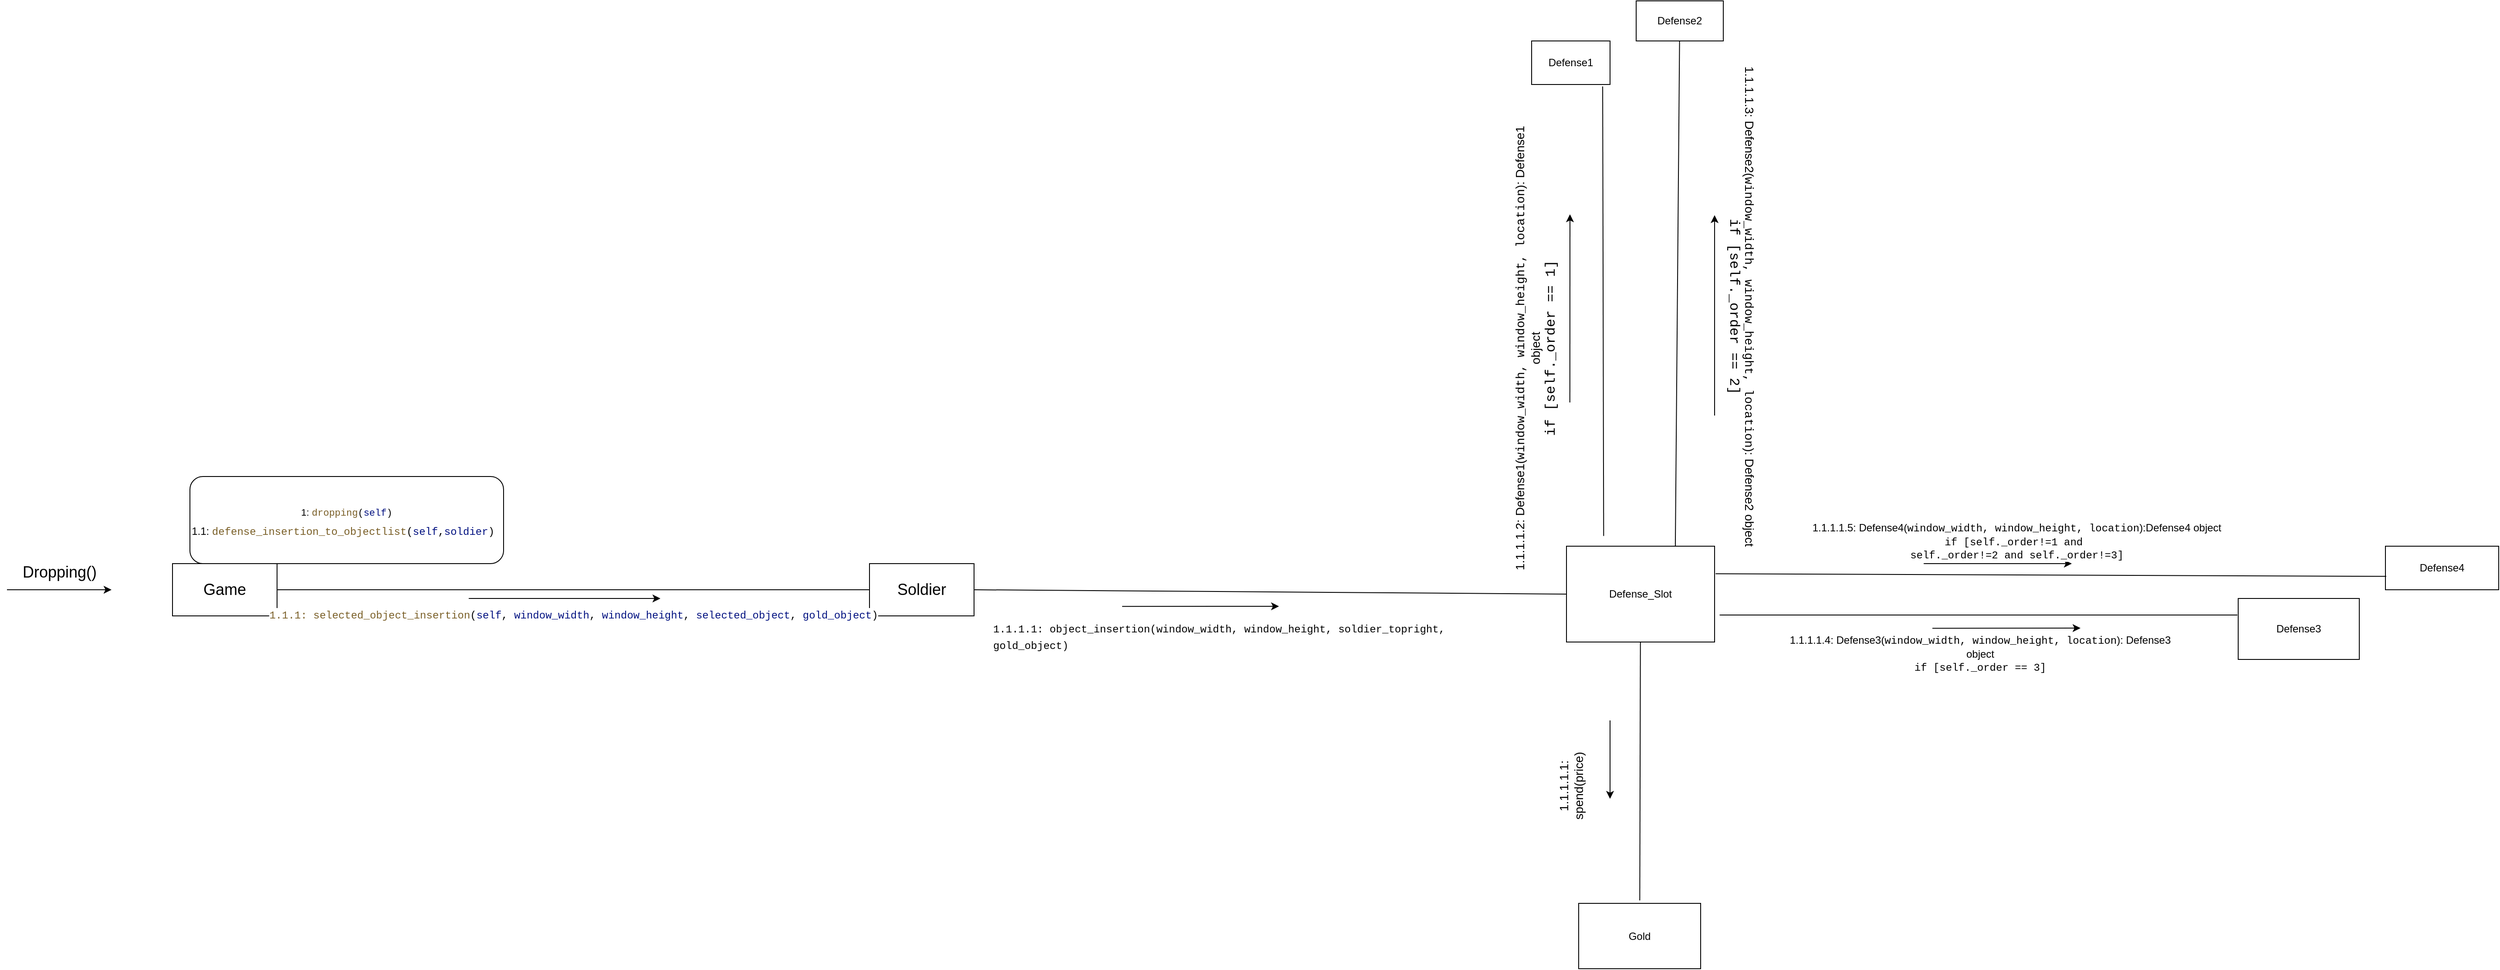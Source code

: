 <mxfile>
    <diagram id="H3O1I_mHfBWtYiaJNCCN" name="Page-1">
        <mxGraphModel dx="3792" dy="2248" grid="0" gridSize="10" guides="1" tooltips="1" connect="1" arrows="1" fold="1" page="0" pageScale="1" pageWidth="827" pageHeight="1169" math="0" shadow="0">
            <root>
                <mxCell id="0"/>
                <mxCell id="1" parent="0"/>
                <mxCell id="10" value="&lt;font&gt;&lt;font style=&quot;font-size: 11px&quot;&gt;1:&amp;nbsp;&lt;span style=&quot;font-family: &amp;#34;consolas&amp;#34; , &amp;#34;courier new&amp;#34; , monospace ; color: rgb(121 , 94 , 38)&quot;&gt;dropping&lt;/span&gt;&lt;span style=&quot;background-color: rgb(255 , 255 , 255) ; font-family: &amp;#34;consolas&amp;#34; , &amp;#34;courier new&amp;#34; , monospace&quot;&gt;(&lt;/span&gt;&lt;span style=&quot;font-family: &amp;#34;consolas&amp;#34; , &amp;#34;courier new&amp;#34; , monospace ; color: rgb(0 , 16 , 128)&quot;&gt;self&lt;/span&gt;&lt;span style=&quot;background-color: rgb(255 , 255 , 255) ; font-family: &amp;#34;consolas&amp;#34; , &amp;#34;courier new&amp;#34; , monospace&quot;&gt;)&lt;/span&gt;&lt;/font&gt;&lt;br&gt;&lt;span style=&quot;font-size: 12px&quot;&gt;1.1:&amp;nbsp;&lt;/span&gt;&lt;span style=&quot;font-size: 12px ; font-family: &amp;#34;consolas&amp;#34; , &amp;#34;courier new&amp;#34; , monospace ; color: rgb(121 , 94 , 38)&quot;&gt;defense_insertion_to_objectlist&lt;/span&gt;&lt;span style=&quot;font-size: 12px ; background-color: rgb(255 , 255 , 255) ; font-family: &amp;#34;consolas&amp;#34; , &amp;#34;courier new&amp;#34; , monospace&quot;&gt;(&lt;/span&gt;&lt;span style=&quot;font-size: 12px ; font-family: &amp;#34;consolas&amp;#34; , &amp;#34;courier new&amp;#34; , monospace ; color: rgb(0 , 16 , 128)&quot;&gt;self&lt;/span&gt;&lt;span style=&quot;font-size: 12px ; background-color: rgb(255 , 255 , 255) ; font-family: &amp;#34;consolas&amp;#34; , &amp;#34;courier new&amp;#34; , monospace&quot;&gt;,&lt;/span&gt;&lt;span style=&quot;font-size: 12px ; font-family: &amp;#34;consolas&amp;#34; , &amp;#34;courier new&amp;#34; , monospace ; color: rgb(0 , 16 , 128)&quot;&gt;soldier&lt;/span&gt;&lt;span style=&quot;font-size: 12px ; background-color: rgb(255 , 255 , 255) ; font-family: &amp;#34;consolas&amp;#34; , &amp;#34;courier new&amp;#34; , monospace&quot;&gt;)&lt;/span&gt;&lt;/font&gt;&lt;span style=&quot;background-color: rgb(255 , 255 , 255) ; font-family: &amp;#34;consolas&amp;#34; , &amp;#34;courier new&amp;#34; , monospace ; font-size: 14px&quot;&gt;&amp;nbsp;&lt;/span&gt;" style="rounded=1;whiteSpace=wrap;html=1;fontSize=18;" parent="1" vertex="1">
                    <mxGeometry x="60" y="70" width="360" height="100" as="geometry"/>
                </mxCell>
                <mxCell id="2" value="&lt;font style=&quot;font-size: 18px&quot;&gt;Game&lt;/font&gt;" style="rounded=0;whiteSpace=wrap;html=1;" parent="1" vertex="1">
                    <mxGeometry x="40" y="170" width="120" height="60" as="geometry"/>
                </mxCell>
                <mxCell id="3" value="&lt;font style=&quot;font-size: 18px&quot;&gt;Soldier&lt;/font&gt;" style="rounded=0;whiteSpace=wrap;html=1;" parent="1" vertex="1">
                    <mxGeometry x="840" y="170" width="120" height="60" as="geometry"/>
                </mxCell>
                <mxCell id="4" value="" style="endArrow=classic;html=1;" parent="1" edge="1">
                    <mxGeometry width="50" height="50" relative="1" as="geometry">
                        <mxPoint x="-150" y="200" as="sourcePoint"/>
                        <mxPoint x="-30" y="200" as="targetPoint"/>
                    </mxGeometry>
                </mxCell>
                <mxCell id="5" value="&lt;font style=&quot;font-size: 18px&quot;&gt;Dropping()&lt;/font&gt;" style="edgeLabel;html=1;align=center;verticalAlign=middle;resizable=0;points=[];" parent="4" vertex="1" connectable="0">
                    <mxGeometry x="-0.333" y="1" relative="1" as="geometry">
                        <mxPoint x="20" y="-19" as="offset"/>
                    </mxGeometry>
                </mxCell>
                <mxCell id="9" value="" style="endArrow=none;html=1;fontSize=18;entryX=0;entryY=0.5;entryDx=0;entryDy=0;exitX=1;exitY=0.5;exitDx=0;exitDy=0;" parent="1" source="2" target="3" edge="1">
                    <mxGeometry width="50" height="50" relative="1" as="geometry">
                        <mxPoint x="290" y="210" as="sourcePoint"/>
                        <mxPoint x="340" y="160" as="targetPoint"/>
                    </mxGeometry>
                </mxCell>
                <mxCell id="11" value="" style="endArrow=classic;html=1;fontSize=12;" parent="1" edge="1">
                    <mxGeometry width="50" height="50" relative="1" as="geometry">
                        <mxPoint x="380" y="210" as="sourcePoint"/>
                        <mxPoint x="600" y="210" as="targetPoint"/>
                    </mxGeometry>
                </mxCell>
                <mxCell id="12" value="&lt;div style=&quot;font-family: &amp;#34;consolas&amp;#34; , &amp;#34;courier new&amp;#34; , monospace ; line-height: 19px&quot;&gt;&lt;font style=&quot;font-size: 12px&quot;&gt;&lt;span style=&quot;color: rgb(121 , 94 , 38)&quot;&gt;1.1.1: selected_object_insertion&lt;/span&gt;(&lt;span style=&quot;color: rgb(0 , 16 , 128)&quot;&gt;self&lt;/span&gt;, &lt;span style=&quot;color: rgb(0 , 16 , 128)&quot;&gt;window_width&lt;/span&gt;, &lt;span style=&quot;color: rgb(0 , 16 , 128)&quot;&gt;window_height&lt;/span&gt;, &lt;span style=&quot;color: rgb(0 , 16 , 128)&quot;&gt;selected_object&lt;/span&gt;, &lt;span style=&quot;color: rgb(0 , 16 , 128)&quot;&gt;gold_object&lt;/span&gt;)&lt;/font&gt;&lt;/div&gt;" style="edgeLabel;html=1;align=center;verticalAlign=middle;resizable=0;points=[];fontSize=12;" parent="11" vertex="1" connectable="0">
                    <mxGeometry x="-0.091" y="-2" relative="1" as="geometry">
                        <mxPoint x="20" y="18" as="offset"/>
                    </mxGeometry>
                </mxCell>
                <mxCell id="48" style="edgeStyle=none;html=1;fontSize=12;fontColor=#000000;endArrow=none;endFill=0;entryX=0.501;entryY=-0.045;entryDx=0;entryDy=0;entryPerimeter=0;" parent="1" source="49" target="54" edge="1">
                    <mxGeometry relative="1" as="geometry">
                        <mxPoint x="1725" y="391" as="targetPoint"/>
                    </mxGeometry>
                </mxCell>
                <mxCell id="49" value="" style="shape=table;startSize=0;container=1;collapsible=0;childLayout=tableLayout;" parent="1" vertex="1">
                    <mxGeometry x="1640" y="150" width="170" height="110" as="geometry"/>
                </mxCell>
                <mxCell id="50" value="" style="shape=partialRectangle;collapsible=0;dropTarget=0;pointerEvents=0;fillColor=none;top=0;left=0;bottom=0;right=0;points=[[0,0.5],[1,0.5]];portConstraint=eastwest;" parent="49" vertex="1">
                    <mxGeometry width="170" height="110" as="geometry"/>
                </mxCell>
                <mxCell id="51" value="Defense_Slot" style="shape=partialRectangle;html=1;whiteSpace=wrap;connectable=0;overflow=hidden;fillColor=none;top=0;left=0;bottom=0;right=0;pointerEvents=1;" parent="50" vertex="1">
                    <mxGeometry width="170" height="110" as="geometry">
                        <mxRectangle width="170" height="110" as="alternateBounds"/>
                    </mxGeometry>
                </mxCell>
                <mxCell id="52" value="&lt;div style=&quot;background-color: rgb(255 , 255 , 255) ; font-family: &amp;#34;consolas&amp;#34; , &amp;#34;courier new&amp;#34; , monospace ; font-weight: normal ; line-height: 19px&quot;&gt;&lt;div&gt;&lt;font style=&quot;font-size: 12px&quot;&gt;1.1.1.1: object_insertion(&lt;/font&gt;&lt;span style=&quot;font-family: &amp;#34;consolas&amp;#34; , &amp;#34;courier new&amp;#34; , monospace&quot;&gt;window_width&lt;/span&gt;&lt;span style=&quot;font-family: &amp;#34;consolas&amp;#34; , &amp;#34;courier new&amp;#34; , monospace&quot;&gt;, &lt;/span&gt;&lt;span style=&quot;font-family: &amp;#34;consolas&amp;#34; , &amp;#34;courier new&amp;#34; , monospace&quot;&gt;window_height&lt;/span&gt;&lt;span style=&quot;font-family: &amp;#34;consolas&amp;#34; , &amp;#34;courier new&amp;#34; , monospace&quot;&gt;, &lt;/span&gt;&lt;span style=&quot;font-family: &amp;#34;consolas&amp;#34; , &amp;#34;courier new&amp;#34; , monospace&quot;&gt;soldier_topright&lt;/span&gt;&lt;span style=&quot;font-family: &amp;#34;consolas&amp;#34; , &amp;#34;courier new&amp;#34; , monospace&quot;&gt;, &lt;/span&gt;&lt;span style=&quot;font-family: &amp;#34;consolas&amp;#34; , &amp;#34;courier new&amp;#34; , monospace&quot;&gt;gold_object&lt;/span&gt;)&lt;/div&gt;&lt;/div&gt;" style="text;whiteSpace=wrap;html=1;fontSize=12;fontColor=#000000;" parent="1" vertex="1">
                    <mxGeometry x="980" y="230" width="570" height="30" as="geometry"/>
                </mxCell>
                <mxCell id="53" value="" style="shape=table;startSize=0;container=1;collapsible=0;childLayout=tableLayout;" parent="1" vertex="1">
                    <mxGeometry x="1654" y="560" width="140" height="75" as="geometry"/>
                </mxCell>
                <mxCell id="54" value="" style="shape=partialRectangle;collapsible=0;dropTarget=0;pointerEvents=0;fillColor=none;top=0;left=0;bottom=0;right=0;points=[[0,0.5],[1,0.5]];portConstraint=eastwest;" parent="53" vertex="1">
                    <mxGeometry width="140" height="75" as="geometry"/>
                </mxCell>
                <mxCell id="55" value="Gold" style="shape=partialRectangle;html=1;whiteSpace=wrap;connectable=0;overflow=hidden;fillColor=none;top=0;left=0;bottom=0;right=0;pointerEvents=1;" parent="54" vertex="1">
                    <mxGeometry width="140" height="75" as="geometry">
                        <mxRectangle width="140" height="75" as="alternateBounds"/>
                    </mxGeometry>
                </mxCell>
                <mxCell id="56" value="&lt;font style=&quot;font-size: 14px&quot;&gt;1.1.1.1.1: spend(price)&lt;/font&gt;" style="text;html=1;strokeColor=none;fillColor=none;align=center;verticalAlign=middle;whiteSpace=wrap;rounded=0;fontSize=12;fontColor=#000000;rotation=270;" parent="1" vertex="1">
                    <mxGeometry x="1605" y="410" width="80" height="30" as="geometry"/>
                </mxCell>
                <mxCell id="57" value="" style="endArrow=none;html=1;fontSize=12;fontColor=#000000;exitX=0.251;exitY=-0.107;exitDx=0;exitDy=0;exitPerimeter=0;entryX=0.906;entryY=1.044;entryDx=0;entryDy=0;entryPerimeter=0;" parent="1" source="50" target="66" edge="1">
                    <mxGeometry width="50" height="50" relative="1" as="geometry">
                        <mxPoint x="1740" y="128.5" as="sourcePoint"/>
                        <mxPoint x="1740" y="-16.5" as="targetPoint"/>
                    </mxGeometry>
                </mxCell>
                <mxCell id="58" value="" style="endArrow=none;html=1;fontSize=12;fontColor=#000000;exitX=0.735;exitY=0;exitDx=0;exitDy=0;exitPerimeter=0;" parent="1" source="50" target="63" edge="1">
                    <mxGeometry width="50" height="50" relative="1" as="geometry">
                        <mxPoint x="2149.23" y="202" as="sourcePoint"/>
                        <mxPoint x="2149.23" y="57" as="targetPoint"/>
                    </mxGeometry>
                </mxCell>
                <mxCell id="59" value="" style="shape=table;startSize=0;container=1;collapsible=0;childLayout=tableLayout;" parent="1" vertex="1">
                    <mxGeometry x="2411" y="210" width="139" height="70" as="geometry"/>
                </mxCell>
                <mxCell id="60" value="" style="shape=partialRectangle;collapsible=0;dropTarget=0;pointerEvents=0;fillColor=none;top=0;left=0;bottom=0;right=0;points=[[0,0.5],[1,0.5]];portConstraint=eastwest;" parent="59" vertex="1">
                    <mxGeometry width="139" height="70" as="geometry"/>
                </mxCell>
                <mxCell id="61" value="Defense3" style="shape=partialRectangle;html=1;whiteSpace=wrap;connectable=0;overflow=hidden;fillColor=none;top=0;left=0;bottom=0;right=0;pointerEvents=1;" parent="60" vertex="1">
                    <mxGeometry width="139" height="70" as="geometry">
                        <mxRectangle width="139" height="70" as="alternateBounds"/>
                    </mxGeometry>
                </mxCell>
                <mxCell id="62" value="" style="shape=table;startSize=0;container=1;collapsible=0;childLayout=tableLayout;" parent="1" vertex="1">
                    <mxGeometry x="1720" y="-476" width="100" height="46" as="geometry"/>
                </mxCell>
                <mxCell id="63" value="" style="shape=partialRectangle;collapsible=0;dropTarget=0;pointerEvents=0;fillColor=none;top=0;left=0;bottom=0;right=0;points=[[0,0.5],[1,0.5]];portConstraint=eastwest;" parent="62" vertex="1">
                    <mxGeometry width="100" height="46" as="geometry"/>
                </mxCell>
                <mxCell id="64" value="Defense2" style="shape=partialRectangle;html=1;whiteSpace=wrap;connectable=0;overflow=hidden;fillColor=none;top=0;left=0;bottom=0;right=0;pointerEvents=1;" parent="63" vertex="1">
                    <mxGeometry width="100" height="46" as="geometry">
                        <mxRectangle width="100" height="46" as="alternateBounds"/>
                    </mxGeometry>
                </mxCell>
                <mxCell id="65" value="" style="shape=table;startSize=0;container=1;collapsible=0;childLayout=tableLayout;" parent="1" vertex="1">
                    <mxGeometry x="1600" y="-430" width="90" height="50" as="geometry"/>
                </mxCell>
                <mxCell id="66" value="" style="shape=partialRectangle;collapsible=0;dropTarget=0;pointerEvents=0;fillColor=none;top=0;left=0;bottom=0;right=0;points=[[0,0.5],[1,0.5]];portConstraint=eastwest;" parent="65" vertex="1">
                    <mxGeometry width="90" height="50" as="geometry"/>
                </mxCell>
                <mxCell id="67" value="Defense1" style="shape=partialRectangle;html=1;whiteSpace=wrap;connectable=0;overflow=hidden;fillColor=none;top=0;left=0;bottom=0;right=0;pointerEvents=1;" parent="66" vertex="1">
                    <mxGeometry width="90" height="50" as="geometry">
                        <mxRectangle width="90" height="50" as="alternateBounds"/>
                    </mxGeometry>
                </mxCell>
                <mxCell id="68" value="" style="endArrow=classic;html=1;fontSize=12;fontColor=#000000;" parent="1" edge="1">
                    <mxGeometry width="50" height="50" relative="1" as="geometry">
                        <mxPoint x="1130" y="219.13" as="sourcePoint"/>
                        <mxPoint x="1310" y="219" as="targetPoint"/>
                    </mxGeometry>
                </mxCell>
                <mxCell id="69" value="" style="endArrow=classic;html=1;fontSize=12;fontColor=#000000;" parent="1" edge="1">
                    <mxGeometry width="50" height="50" relative="1" as="geometry">
                        <mxPoint x="1690" y="350.0" as="sourcePoint"/>
                        <mxPoint x="1690" y="440.0" as="targetPoint"/>
                    </mxGeometry>
                </mxCell>
                <mxCell id="70" value="" style="endArrow=classic;html=1;fontSize=12;fontColor=#000000;" parent="1" edge="1">
                    <mxGeometry width="50" height="50" relative="1" as="geometry">
                        <mxPoint x="1643.89" y="-15" as="sourcePoint"/>
                        <mxPoint x="1644" y="-231" as="targetPoint"/>
                    </mxGeometry>
                </mxCell>
                <mxCell id="71" value="" style="endArrow=classic;html=1;fontSize=12;fontColor=#000000;" parent="1" edge="1">
                    <mxGeometry width="50" height="50" relative="1" as="geometry">
                        <mxPoint x="1810" as="sourcePoint"/>
                        <mxPoint x="1810" y="-230" as="targetPoint"/>
                    </mxGeometry>
                </mxCell>
                <mxCell id="72" value="" style="endArrow=classic;html=1;fontSize=12;fontColor=#000000;" parent="1" edge="1">
                    <mxGeometry width="50" height="50" relative="1" as="geometry">
                        <mxPoint x="2060" y="244.23" as="sourcePoint"/>
                        <mxPoint x="2230" y="244" as="targetPoint"/>
                    </mxGeometry>
                </mxCell>
                <mxCell id="73" value="&lt;font style=&quot;font-size: 14px&quot;&gt;1.1.1.1.2: Defense1(&lt;span style=&quot;font-family: &amp;#34;consolas&amp;#34; , &amp;#34;courier new&amp;#34; , monospace&quot;&gt;window_width&lt;/span&gt;&lt;span style=&quot;background-color: rgb(255 , 255 , 255) ; font-family: &amp;#34;consolas&amp;#34; , &amp;#34;courier new&amp;#34; , monospace&quot;&gt;, &lt;/span&gt;&lt;span style=&quot;font-family: &amp;#34;consolas&amp;#34; , &amp;#34;courier new&amp;#34; , monospace&quot;&gt;window_height&lt;/span&gt;&lt;span style=&quot;background-color: rgb(255 , 255 , 255) ; font-family: &amp;#34;consolas&amp;#34; , &amp;#34;courier new&amp;#34; , monospace&quot;&gt;, &lt;/span&gt;&lt;span style=&quot;font-family: &amp;#34;consolas&amp;#34; , &amp;#34;courier new&amp;#34; , monospace&quot;&gt;location&lt;/span&gt;): Defense1 object&lt;br&gt;&lt;/font&gt;&lt;div style=&quot;background-color: rgb(255 , 255 , 255) ; font-family: &amp;#34;consolas&amp;#34; , &amp;#34;courier new&amp;#34; , monospace ; line-height: 19px&quot;&gt;&lt;font size=&quot;3&quot;&gt;if&amp;nbsp;[self._order == 1]&lt;/font&gt;&lt;/div&gt;" style="text;html=1;strokeColor=none;fillColor=none;align=center;verticalAlign=middle;whiteSpace=wrap;rounded=0;fontSize=12;fontColor=#000000;rotation=-90;" parent="1" vertex="1">
                    <mxGeometry x="1345" y="-90" width="520" height="25" as="geometry"/>
                </mxCell>
                <mxCell id="74" value="&lt;font style=&quot;font-size: 14px&quot;&gt;1.1.1.1.3: Defense2(&lt;span style=&quot;font-family: &amp;#34;consolas&amp;#34; , &amp;#34;courier new&amp;#34; , monospace&quot;&gt;window_width&lt;/span&gt;&lt;span style=&quot;background-color: rgb(255 , 255 , 255) ; font-family: &amp;#34;consolas&amp;#34; , &amp;#34;courier new&amp;#34; , monospace&quot;&gt;, &lt;/span&gt;&lt;span style=&quot;font-family: &amp;#34;consolas&amp;#34; , &amp;#34;courier new&amp;#34; , monospace&quot;&gt;window_height&lt;/span&gt;&lt;span style=&quot;background-color: rgb(255 , 255 , 255) ; font-family: &amp;#34;consolas&amp;#34; , &amp;#34;courier new&amp;#34; , monospace&quot;&gt;, &lt;/span&gt;&lt;span style=&quot;font-family: &amp;#34;consolas&amp;#34; , &amp;#34;courier new&amp;#34; , monospace&quot;&gt;location&lt;/span&gt;):&amp;nbsp;Defense2 object&lt;br&gt;&lt;/font&gt;&lt;div style=&quot;background-color: rgb(255 , 255 , 255) ; font-family: &amp;#34;consolas&amp;#34; , &amp;#34;courier new&amp;#34; , monospace ; line-height: 19px&quot;&gt;&lt;font size=&quot;3&quot;&gt;if&amp;nbsp;[self._order == 2]&lt;/font&gt;&lt;/div&gt;" style="text;html=1;strokeColor=none;fillColor=none;align=center;verticalAlign=middle;whiteSpace=wrap;rounded=0;fontSize=12;fontColor=#000000;rotation=90;" parent="1" vertex="1">
                    <mxGeometry x="1560" y="-140" width="560" height="30" as="geometry"/>
                </mxCell>
                <mxCell id="75" value="&lt;font style=&quot;font-size: 12px&quot;&gt;1.1.1.1.4: Defense3(&lt;span style=&quot;font-family: &amp;#34;consolas&amp;#34; , &amp;#34;courier new&amp;#34; , monospace&quot;&gt;window_width&lt;/span&gt;&lt;span style=&quot;background-color: rgb(255 , 255 , 255) ; font-family: &amp;#34;consolas&amp;#34; , &amp;#34;courier new&amp;#34; , monospace&quot;&gt;, &lt;/span&gt;&lt;span style=&quot;font-family: &amp;#34;consolas&amp;#34; , &amp;#34;courier new&amp;#34; , monospace&quot;&gt;window_height&lt;/span&gt;&lt;span style=&quot;background-color: rgb(255 , 255 , 255) ; font-family: &amp;#34;consolas&amp;#34; , &amp;#34;courier new&amp;#34; , monospace&quot;&gt;, &lt;/span&gt;&lt;span style=&quot;font-family: &amp;#34;consolas&amp;#34; , &amp;#34;courier new&amp;#34; , monospace&quot;&gt;location&lt;/span&gt;&lt;span&gt;):&amp;nbsp;&lt;/span&gt;Defense3 object&lt;br&gt;&lt;/font&gt;&lt;div style=&quot;background-color: rgb(255 , 255 , 255) ; font-family: &amp;#34;consolas&amp;#34; , &amp;#34;courier new&amp;#34; , monospace ; line-height: 19px&quot;&gt;&lt;font style=&quot;font-size: 12px&quot;&gt;if&amp;nbsp;[self._order == 3]&lt;/font&gt;&lt;/div&gt;" style="text;html=1;strokeColor=none;fillColor=none;align=center;verticalAlign=middle;whiteSpace=wrap;rounded=0;fontSize=12;fontColor=#000000;" parent="1" vertex="1">
                    <mxGeometry x="1880" y="260" width="470" height="30" as="geometry"/>
                </mxCell>
                <mxCell id="76" value="" style="endArrow=none;html=1;fontSize=12;fontColor=#000000;exitX=1.034;exitY=0.718;exitDx=0;exitDy=0;exitPerimeter=0;" parent="1" source="50" edge="1">
                    <mxGeometry width="50" height="50" relative="1" as="geometry">
                        <mxPoint x="2164.23" y="242" as="sourcePoint"/>
                        <mxPoint x="2410" y="229" as="targetPoint"/>
                    </mxGeometry>
                </mxCell>
                <mxCell id="77" value="" style="shape=table;startSize=0;container=1;collapsible=0;childLayout=tableLayout;" parent="1" vertex="1">
                    <mxGeometry x="2580" y="150" width="130" height="50" as="geometry"/>
                </mxCell>
                <mxCell id="78" value="" style="shape=partialRectangle;collapsible=0;dropTarget=0;pointerEvents=0;fillColor=none;top=0;left=0;bottom=0;right=0;points=[[0,0.5],[1,0.5]];portConstraint=eastwest;" parent="77" vertex="1">
                    <mxGeometry width="130" height="50" as="geometry"/>
                </mxCell>
                <mxCell id="79" value="Defense4" style="shape=partialRectangle;html=1;whiteSpace=wrap;connectable=0;overflow=hidden;fillColor=none;top=0;left=0;bottom=0;right=0;pointerEvents=1;" parent="78" vertex="1">
                    <mxGeometry width="130" height="50" as="geometry">
                        <mxRectangle width="130" height="50" as="alternateBounds"/>
                    </mxGeometry>
                </mxCell>
                <mxCell id="80" value="" style="endArrow=none;html=1;fontSize=12;fontColor=#000000;entryX=0.007;entryY=0.692;entryDx=0;entryDy=0;entryPerimeter=0;exitX=1.007;exitY=0.288;exitDx=0;exitDy=0;exitPerimeter=0;" parent="1" source="50" target="78" edge="1">
                    <mxGeometry width="50" height="50" relative="1" as="geometry">
                        <mxPoint x="2164.23" y="202" as="sourcePoint"/>
                        <mxPoint x="2350" y="202" as="targetPoint"/>
                    </mxGeometry>
                </mxCell>
                <mxCell id="81" value="" style="endArrow=classic;html=1;fontSize=12;fontColor=#000000;" parent="1" edge="1">
                    <mxGeometry width="50" height="50" relative="1" as="geometry">
                        <mxPoint x="2050" y="170.0" as="sourcePoint"/>
                        <mxPoint x="2220" y="170" as="targetPoint"/>
                    </mxGeometry>
                </mxCell>
                <mxCell id="82" value="&lt;font style=&quot;font-size: 12px&quot;&gt;1.1.1.1.5: Defense4(&lt;span style=&quot;font-family: &amp;#34;consolas&amp;#34; , &amp;#34;courier new&amp;#34; , monospace&quot;&gt;window_width&lt;/span&gt;&lt;span style=&quot;background-color: rgb(255 , 255 , 255) ; font-family: &amp;#34;consolas&amp;#34; , &amp;#34;courier new&amp;#34; , monospace&quot;&gt;, &lt;/span&gt;&lt;span style=&quot;font-family: &amp;#34;consolas&amp;#34; , &amp;#34;courier new&amp;#34; , monospace&quot;&gt;window_height&lt;/span&gt;&lt;span style=&quot;background-color: rgb(255 , 255 , 255) ; font-family: &amp;#34;consolas&amp;#34; , &amp;#34;courier new&amp;#34; , monospace&quot;&gt;, &lt;/span&gt;&lt;span style=&quot;font-family: &amp;#34;consolas&amp;#34; , &amp;#34;courier new&amp;#34; , monospace&quot;&gt;location&lt;/span&gt;&lt;span&gt;):&lt;/span&gt;Defense4 object&lt;span&gt;&lt;br&gt;&lt;/span&gt;&lt;span style=&quot;font-family: &amp;#34;consolas&amp;#34; , &amp;#34;courier new&amp;#34; , monospace&quot;&gt;if&amp;nbsp;[self._order!=1 and&amp;nbsp;&lt;/span&gt;&lt;span&gt;&lt;br&gt;&lt;/span&gt;&lt;/font&gt;&lt;font style=&quot;font-size: 12px&quot;&gt;&lt;span style=&quot;font-family: &amp;#34;consolas&amp;#34; , &amp;#34;courier new&amp;#34; , monospace ; background-color: rgb(255 , 255 , 255)&quot;&gt;self._order!=2 and&amp;nbsp;&lt;/span&gt;&lt;span style=&quot;font-family: &amp;#34;consolas&amp;#34; , &amp;#34;courier new&amp;#34; , monospace ; background-color: rgb(255 , 255 , 255)&quot;&gt;self._order!=3&lt;/span&gt;&lt;span style=&quot;background-color: rgb(255 , 255 , 255) ; font-family: &amp;#34;consolas&amp;#34; , &amp;#34;courier new&amp;#34; , monospace&quot;&gt;]&lt;/span&gt;&lt;span style=&quot;font-family: &amp;#34;consolas&amp;#34; , &amp;#34;courier new&amp;#34; , monospace ; background-color: rgb(255 , 255 , 255)&quot;&gt;&lt;br&gt;&lt;/span&gt;&lt;/font&gt;" style="text;html=1;strokeColor=none;fillColor=none;align=center;verticalAlign=middle;whiteSpace=wrap;rounded=0;fontSize=12;fontColor=#000000;" parent="1" vertex="1">
                    <mxGeometry x="1760" y="130" width="794.46" height="30" as="geometry"/>
                </mxCell>
                <mxCell id="83" value="" style="endArrow=none;html=1;fontSize=18;exitX=1;exitY=0.5;exitDx=0;exitDy=0;entryX=0;entryY=0.5;entryDx=0;entryDy=0;" parent="1" source="3" target="50" edge="1">
                    <mxGeometry width="50" height="50" relative="1" as="geometry">
                        <mxPoint x="1220" y="260" as="sourcePoint"/>
                        <mxPoint x="1270" y="210" as="targetPoint"/>
                    </mxGeometry>
                </mxCell>
            </root>
        </mxGraphModel>
    </diagram>
</mxfile>